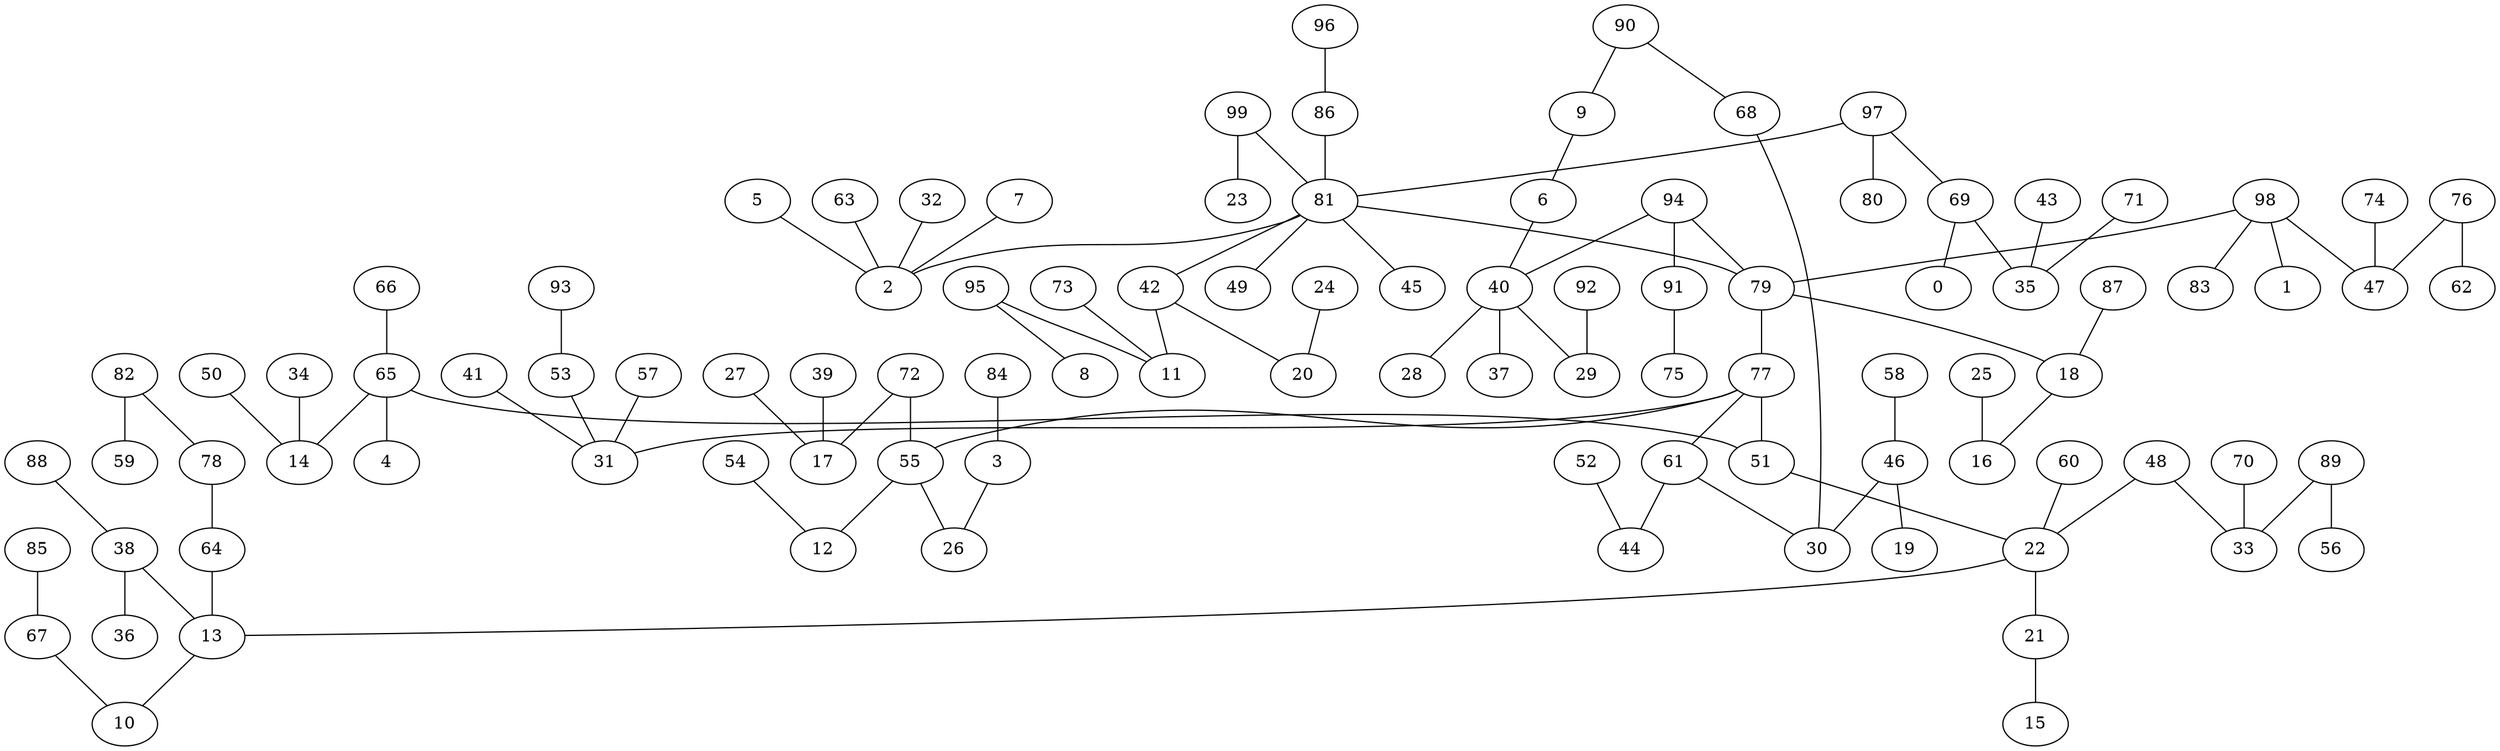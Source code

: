 digraph GG_graph {

subgraph G_graph {
edge [color = black]
"88" -> "38" [dir = none]
"39" -> "17" [dir = none]
"92" -> "29" [dir = none]
"41" -> "31" [dir = none]
"71" -> "35" [dir = none]
"87" -> "18" [dir = none]
"52" -> "44" [dir = none]
"89" -> "56" [dir = none]
"89" -> "33" [dir = none]
"66" -> "65" [dir = none]
"70" -> "33" [dir = none]
"68" -> "30" [dir = none]
"25" -> "16" [dir = none]
"73" -> "11" [dir = none]
"32" -> "2" [dir = none]
"54" -> "12" [dir = none]
"24" -> "20" [dir = none]
"82" -> "59" [dir = none]
"82" -> "78" [dir = none]
"93" -> "53" [dir = none]
"53" -> "31" [dir = none]
"97" -> "80" [dir = none]
"97" -> "69" [dir = none]
"97" -> "81" [dir = none]
"72" -> "17" [dir = none]
"72" -> "55" [dir = none]
"3" -> "26" [dir = none]
"55" -> "26" [dir = none]
"55" -> "12" [dir = none]
"50" -> "14" [dir = none]
"67" -> "10" [dir = none]
"65" -> "14" [dir = none]
"65" -> "4" [dir = none]
"65" -> "51" [dir = none]
"7" -> "2" [dir = none]
"84" -> "3" [dir = none]
"58" -> "46" [dir = none]
"94" -> "91" [dir = none]
"94" -> "40" [dir = none]
"94" -> "79" [dir = none]
"64" -> "13" [dir = none]
"57" -> "31" [dir = none]
"90" -> "9" [dir = none]
"78" -> "64" [dir = none]
"98" -> "83" [dir = none]
"98" -> "1" [dir = none]
"98" -> "47" [dir = none]
"98" -> "79" [dir = none]
"77" -> "31" [dir = none]
"77" -> "61" [dir = none]
"77" -> "51" [dir = none]
"77" -> "55" [dir = none]
"95" -> "8" [dir = none]
"95" -> "11" [dir = none]
"69" -> "0" [dir = none]
"69" -> "35" [dir = none]
"81" -> "49" [dir = none]
"81" -> "2" [dir = none]
"81" -> "45" [dir = none]
"81" -> "42" [dir = none]
"81" -> "79" [dir = none]
"79" -> "18" [dir = none]
"79" -> "77" [dir = none]
"27" -> "17" [dir = none]
"21" -> "15" [dir = none]
"51" -> "22" [dir = none]
"38" -> "36" [dir = none]
"38" -> "13" [dir = none]
"61" -> "44" [dir = none]
"61" -> "30" [dir = none]
"48" -> "33" [dir = none]
"48" -> "22" [dir = none]
"85" -> "67" [dir = none]
"22" -> "21" [dir = none]
"22" -> "13" [dir = none]
"40" -> "28" [dir = none]
"40" -> "37" [dir = none]
"40" -> "29" [dir = none]
"74" -> "47" [dir = none]
"13" -> "10" [dir = none]
"42" -> "20" [dir = none]
"42" -> "11" [dir = none]
"76" -> "62" [dir = none]
"76" -> "47" [dir = none]
"99" -> "23" [dir = none]
"99" -> "81" [dir = none]
"60" -> "22" [dir = none]
"5" -> "2" [dir = none]
"91" -> "75" [dir = none]
"46" -> "19" [dir = none]
"46" -> "30" [dir = none]
"63" -> "2" [dir = none]
"96" -> "86" [dir = none]
"43" -> "35" [dir = none]
"18" -> "16" [dir = none]
"34" -> "14" [dir = none]
"6" -> "40" [dir = none]
"9" -> "6" [dir = none]
"86" -> "81" [dir = none]
"90" -> "68" [dir = none]
}

}
